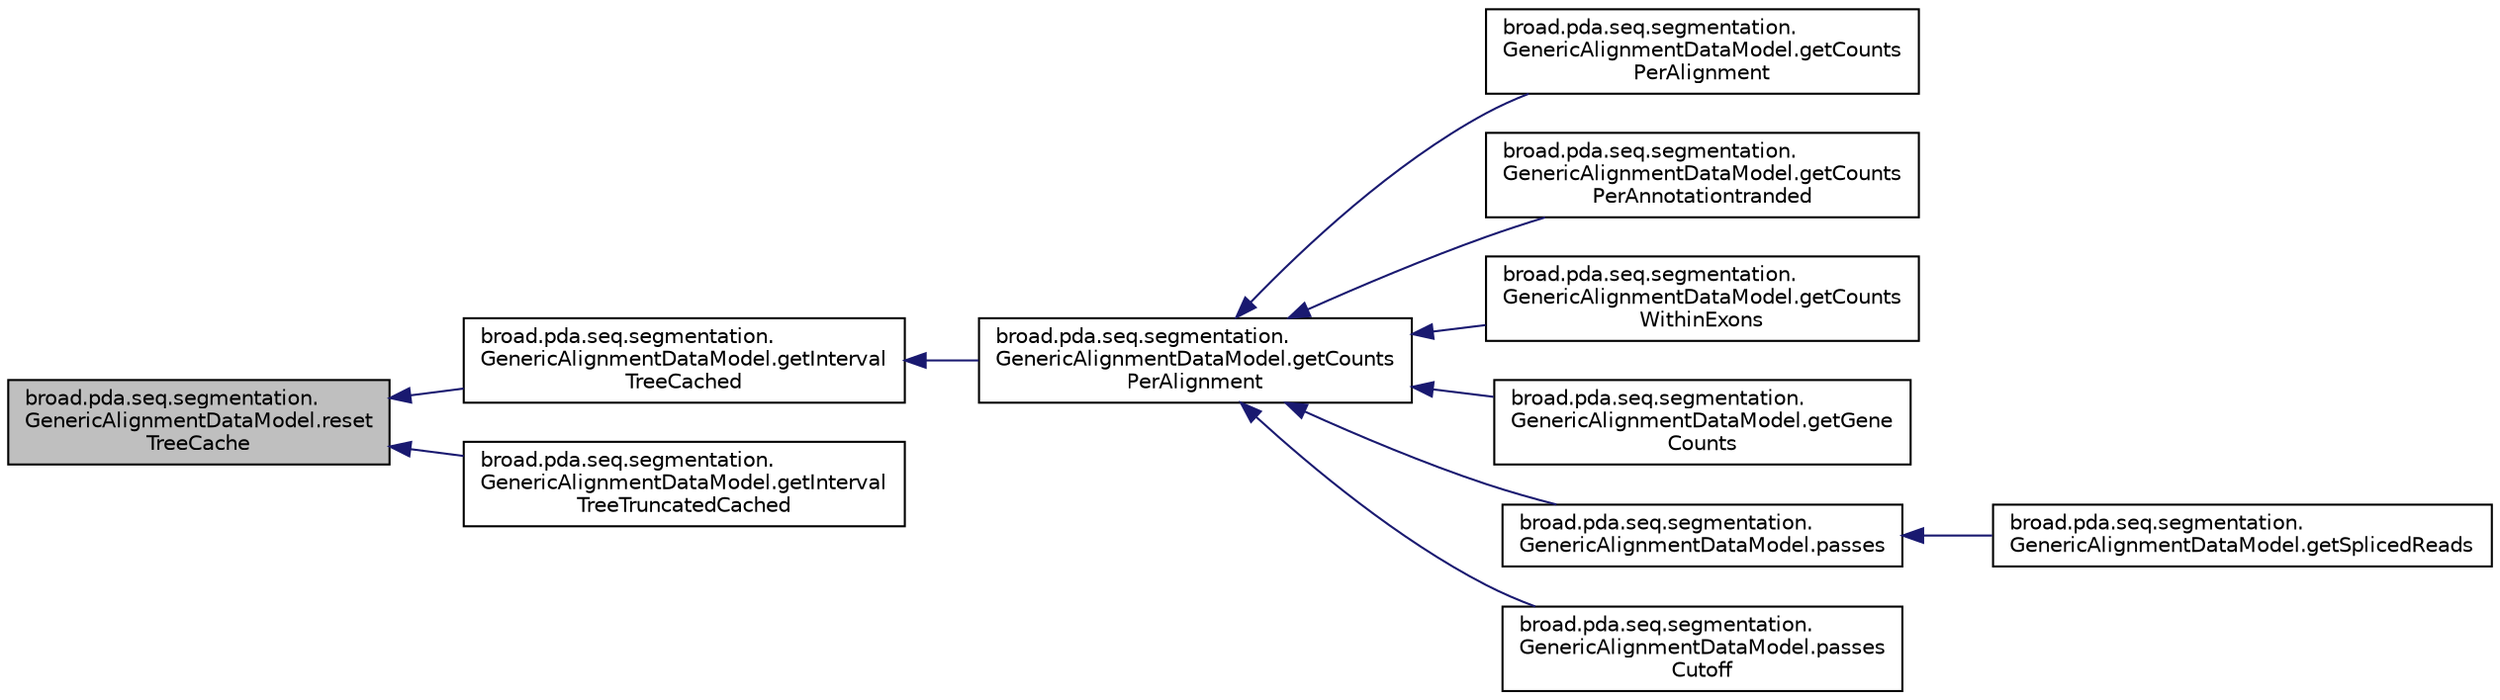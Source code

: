 digraph "broad.pda.seq.segmentation.GenericAlignmentDataModel.resetTreeCache"
{
  edge [fontname="Helvetica",fontsize="10",labelfontname="Helvetica",labelfontsize="10"];
  node [fontname="Helvetica",fontsize="10",shape=record];
  rankdir="LR";
  Node1 [label="broad.pda.seq.segmentation.\lGenericAlignmentDataModel.reset\lTreeCache",height=0.2,width=0.4,color="black", fillcolor="grey75", style="filled" fontcolor="black"];
  Node1 -> Node2 [dir="back",color="midnightblue",fontsize="10",style="solid",fontname="Helvetica"];
  Node2 [label="broad.pda.seq.segmentation.\lGenericAlignmentDataModel.getInterval\lTreeCached",height=0.2,width=0.4,color="black", fillcolor="white", style="filled",URL="$classbroad_1_1pda_1_1seq_1_1segmentation_1_1_generic_alignment_data_model.html#a5ebeb6683a55b7472d9eca5fbed51375"];
  Node2 -> Node3 [dir="back",color="midnightblue",fontsize="10",style="solid",fontname="Helvetica"];
  Node3 [label="broad.pda.seq.segmentation.\lGenericAlignmentDataModel.getCounts\lPerAlignment",height=0.2,width=0.4,color="black", fillcolor="white", style="filled",URL="$classbroad_1_1pda_1_1seq_1_1segmentation_1_1_generic_alignment_data_model.html#aa6cb75b59a4ff7425b03ea133699040c"];
  Node3 -> Node4 [dir="back",color="midnightblue",fontsize="10",style="solid",fontname="Helvetica"];
  Node4 [label="broad.pda.seq.segmentation.\lGenericAlignmentDataModel.getCounts\lPerAlignment",height=0.2,width=0.4,color="black", fillcolor="white", style="filled",URL="$classbroad_1_1pda_1_1seq_1_1segmentation_1_1_generic_alignment_data_model.html#a440f4aad672f0f7fdcc89f97743eb13d"];
  Node3 -> Node5 [dir="back",color="midnightblue",fontsize="10",style="solid",fontname="Helvetica"];
  Node5 [label="broad.pda.seq.segmentation.\lGenericAlignmentDataModel.getCounts\lPerAnnotationtranded",height=0.2,width=0.4,color="black", fillcolor="white", style="filled",URL="$classbroad_1_1pda_1_1seq_1_1segmentation_1_1_generic_alignment_data_model.html#aa7f82dd0b8dd66f73c9148b4ec533022"];
  Node3 -> Node6 [dir="back",color="midnightblue",fontsize="10",style="solid",fontname="Helvetica"];
  Node6 [label="broad.pda.seq.segmentation.\lGenericAlignmentDataModel.getCounts\lWithinExons",height=0.2,width=0.4,color="black", fillcolor="white", style="filled",URL="$classbroad_1_1pda_1_1seq_1_1segmentation_1_1_generic_alignment_data_model.html#a96929246b2df0c287be2d8607bc464b4"];
  Node3 -> Node7 [dir="back",color="midnightblue",fontsize="10",style="solid",fontname="Helvetica"];
  Node7 [label="broad.pda.seq.segmentation.\lGenericAlignmentDataModel.getGene\lCounts",height=0.2,width=0.4,color="black", fillcolor="white", style="filled",URL="$classbroad_1_1pda_1_1seq_1_1segmentation_1_1_generic_alignment_data_model.html#aa63431326e357fb7e0bbd28695bfaf18"];
  Node3 -> Node8 [dir="back",color="midnightblue",fontsize="10",style="solid",fontname="Helvetica"];
  Node8 [label="broad.pda.seq.segmentation.\lGenericAlignmentDataModel.passes",height=0.2,width=0.4,color="black", fillcolor="white", style="filled",URL="$classbroad_1_1pda_1_1seq_1_1segmentation_1_1_generic_alignment_data_model.html#a8232fdb916a2bd53811f2d4b82be8c18"];
  Node8 -> Node9 [dir="back",color="midnightblue",fontsize="10",style="solid",fontname="Helvetica"];
  Node9 [label="broad.pda.seq.segmentation.\lGenericAlignmentDataModel.getSplicedReads",height=0.2,width=0.4,color="black", fillcolor="white", style="filled",URL="$classbroad_1_1pda_1_1seq_1_1segmentation_1_1_generic_alignment_data_model.html#a805775951a0cfcc82f6a3dda04a85975"];
  Node3 -> Node10 [dir="back",color="midnightblue",fontsize="10",style="solid",fontname="Helvetica"];
  Node10 [label="broad.pda.seq.segmentation.\lGenericAlignmentDataModel.passes\lCutoff",height=0.2,width=0.4,color="black", fillcolor="white", style="filled",URL="$classbroad_1_1pda_1_1seq_1_1segmentation_1_1_generic_alignment_data_model.html#a85034612037598e915a95f1780cd3e10"];
  Node1 -> Node11 [dir="back",color="midnightblue",fontsize="10",style="solid",fontname="Helvetica"];
  Node11 [label="broad.pda.seq.segmentation.\lGenericAlignmentDataModel.getInterval\lTreeTruncatedCached",height=0.2,width=0.4,color="black", fillcolor="white", style="filled",URL="$classbroad_1_1pda_1_1seq_1_1segmentation_1_1_generic_alignment_data_model.html#a211158851e9a4f2ca31f4a556235de13"];
}
